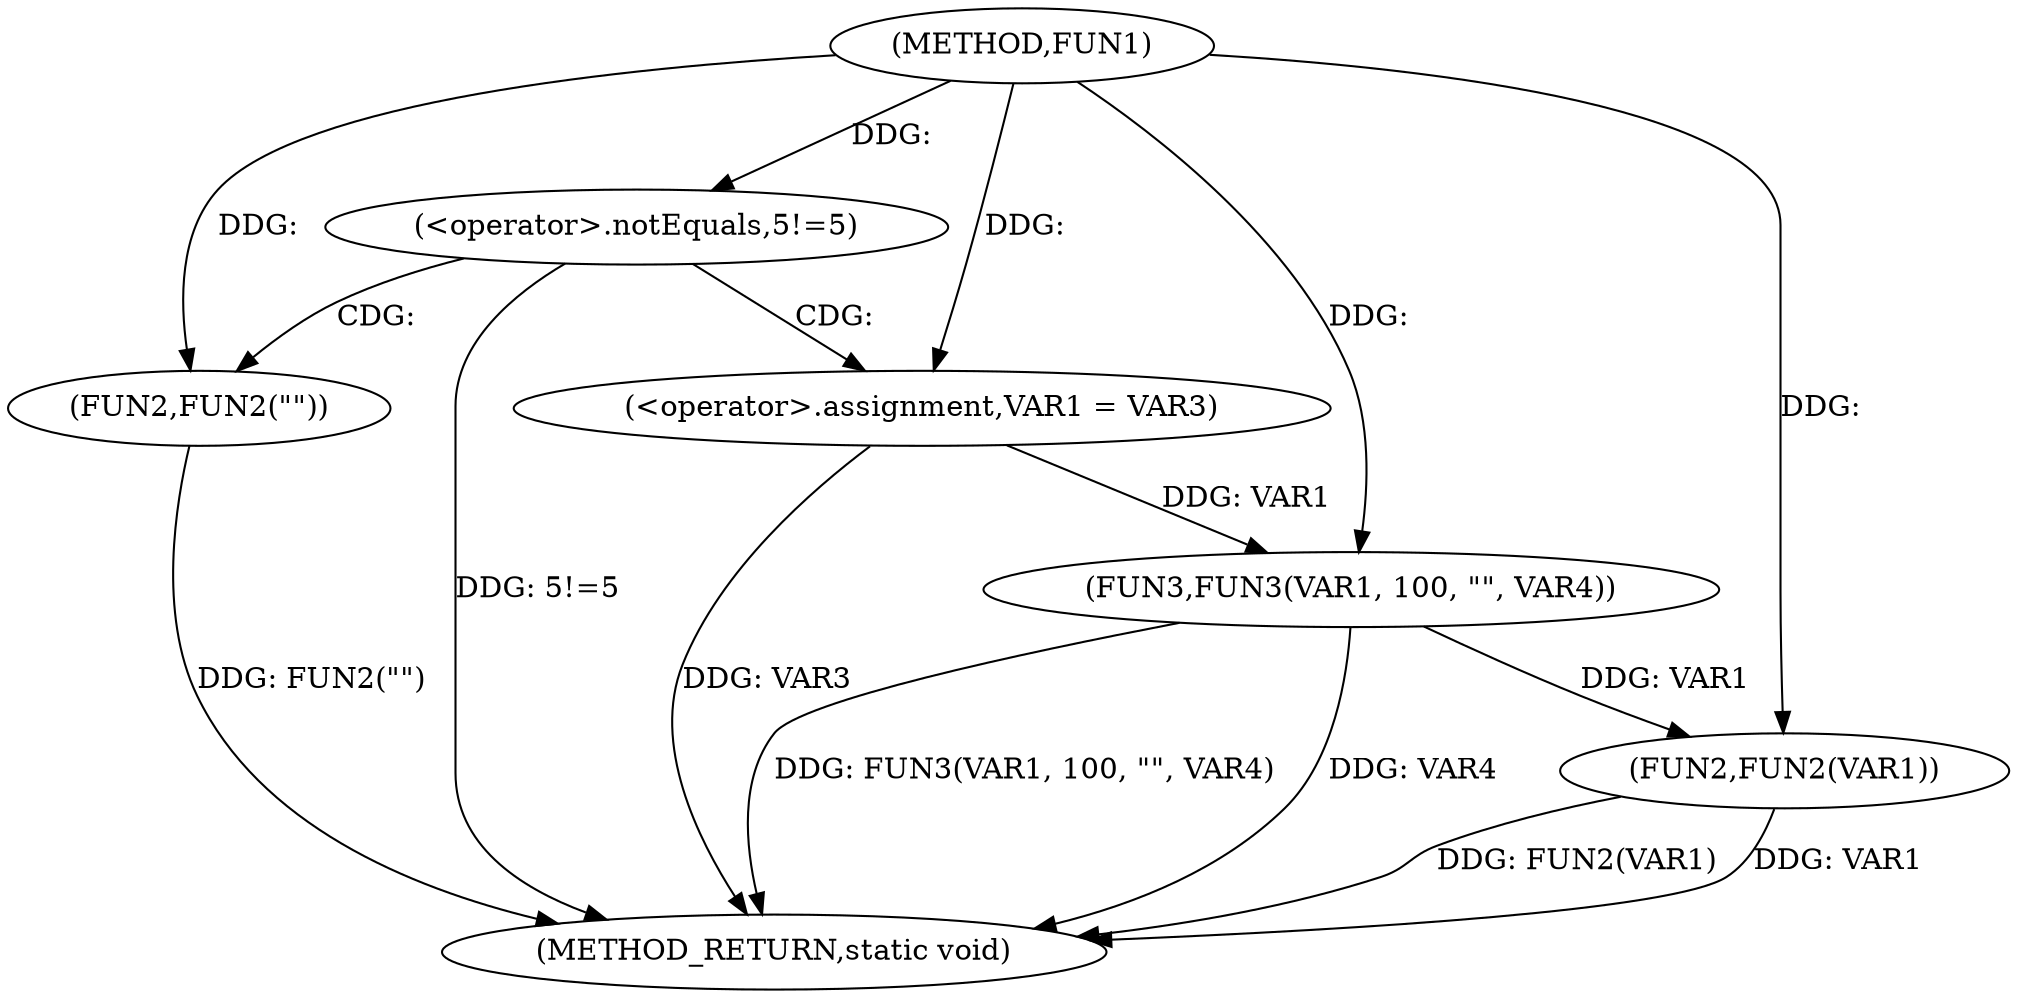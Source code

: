 digraph FUN1 {  
"1000100" [label = "(METHOD,FUN1)" ]
"1000126" [label = "(METHOD_RETURN,static void)" ]
"1000106" [label = "(<operator>.notEquals,5!=5)" ]
"1000110" [label = "(FUN2,FUN2(\"\"))" ]
"1000114" [label = "(<operator>.assignment,VAR1 = VAR3)" ]
"1000119" [label = "(FUN3,FUN3(VAR1, 100, \"\", VAR4))" ]
"1000124" [label = "(FUN2,FUN2(VAR1))" ]
  "1000124" -> "1000126"  [ label = "DDG: VAR1"] 
  "1000119" -> "1000126"  [ label = "DDG: VAR4"] 
  "1000110" -> "1000126"  [ label = "DDG: FUN2(\"\")"] 
  "1000119" -> "1000126"  [ label = "DDG: FUN3(VAR1, 100, \"\", VAR4)"] 
  "1000114" -> "1000126"  [ label = "DDG: VAR3"] 
  "1000106" -> "1000126"  [ label = "DDG: 5!=5"] 
  "1000124" -> "1000126"  [ label = "DDG: FUN2(VAR1)"] 
  "1000100" -> "1000106"  [ label = "DDG: "] 
  "1000100" -> "1000110"  [ label = "DDG: "] 
  "1000100" -> "1000114"  [ label = "DDG: "] 
  "1000114" -> "1000119"  [ label = "DDG: VAR1"] 
  "1000100" -> "1000119"  [ label = "DDG: "] 
  "1000119" -> "1000124"  [ label = "DDG: VAR1"] 
  "1000100" -> "1000124"  [ label = "DDG: "] 
  "1000106" -> "1000110"  [ label = "CDG: "] 
  "1000106" -> "1000114"  [ label = "CDG: "] 
}
